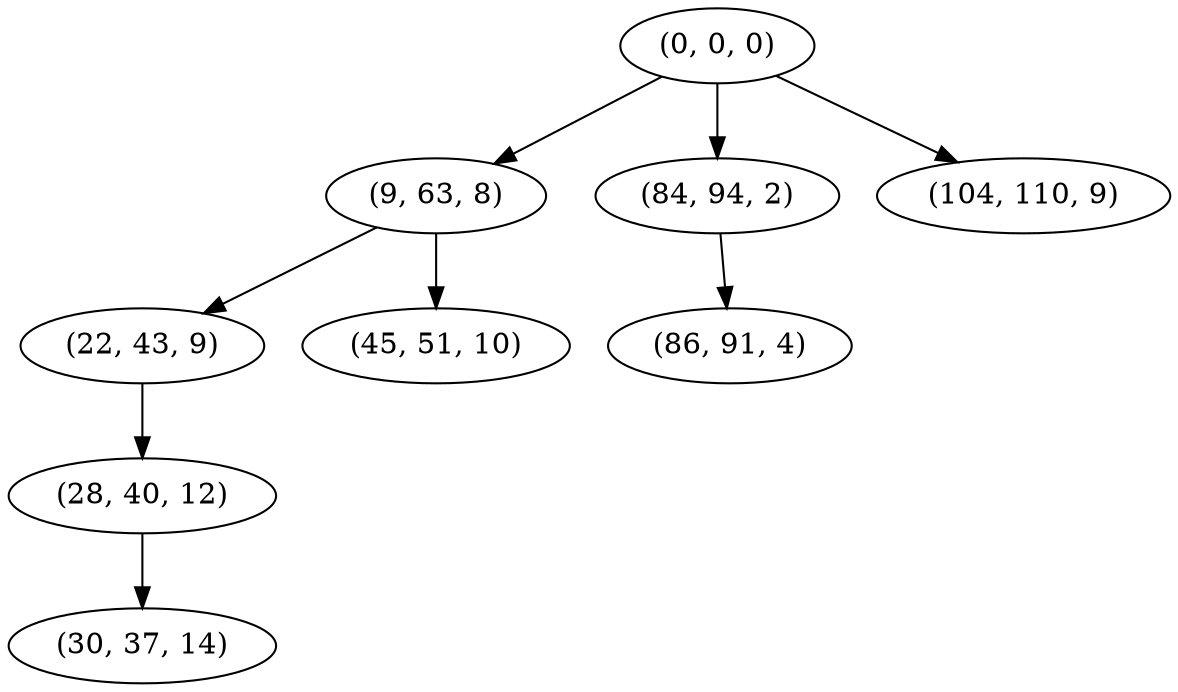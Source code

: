 digraph tree {
    "(0, 0, 0)";
    "(9, 63, 8)";
    "(22, 43, 9)";
    "(28, 40, 12)";
    "(30, 37, 14)";
    "(45, 51, 10)";
    "(84, 94, 2)";
    "(86, 91, 4)";
    "(104, 110, 9)";
    "(0, 0, 0)" -> "(9, 63, 8)";
    "(0, 0, 0)" -> "(84, 94, 2)";
    "(0, 0, 0)" -> "(104, 110, 9)";
    "(9, 63, 8)" -> "(22, 43, 9)";
    "(9, 63, 8)" -> "(45, 51, 10)";
    "(22, 43, 9)" -> "(28, 40, 12)";
    "(28, 40, 12)" -> "(30, 37, 14)";
    "(84, 94, 2)" -> "(86, 91, 4)";
}
